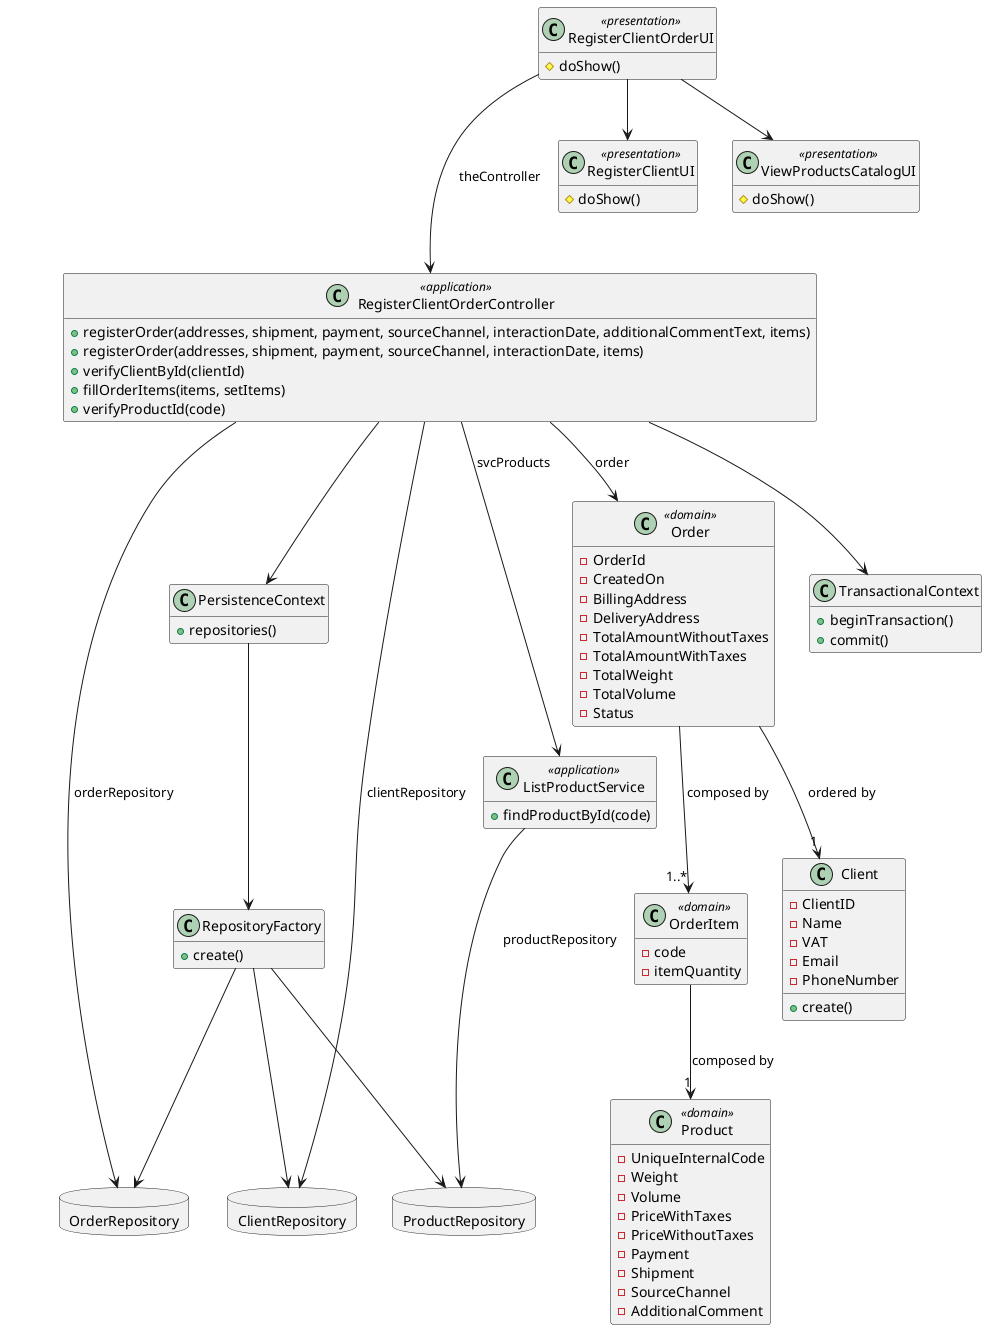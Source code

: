 @startuml

hide empty methods
hide empty attributes

class RegisterClientOrderUI <<presentation>>
class RegisterClientOrderController <<application>>
class Order <<domain>>
class OrderItem <<domain>>
class Product <<domain>>
class ListProductService <<application>>
class RegisterClientUI <<presentation>>
class ViewProductsCatalogUI <<presentation>>

class Order {
-OrderId /'automatically generated'/
- CreatedOn /'automatically generated na hora do registo do sistema'/
- BillingAddress
- DeliveryAddress
- TotalAmountWithoutTaxes
- TotalAmountWithTaxes
- TotalWeight
- TotalVolume
- Status
}

class ListProductService {
+findProductById(code)
}

database OrderRepository{
}

class PersistenceContext{
+repositories()
}



class Client{
+create()
}

class TransactionalContext{
+beginTransaction()
+commit()
}





class RegisterClientOrderController {
+registerOrder(addresses, shipment, payment, sourceChannel, interactionDate, additionalCommentText, items)
+registerOrder(addresses, shipment, payment, sourceChannel, interactionDate, items)
+verifyClientById(clientId)
+fillOrderItems(items, setItems)
+verifyProductId(code)
}

class RegisterClientOrderUI {
    #doShow()
}

class RegisterClientUI {
    #doShow()
}

class ViewProductsCatalogUI {
    #doShow()
}

class OrderItem {
-code
-itemQuantity
}

class Product {
-UniqueInternalCode
-Weight
-Volume
-PriceWithTaxes
-PriceWithoutTaxes
-Payment
-Shipment
-SourceChannel
-AdditionalComment
}

class Client {
- ClientID
- Name
- VAT
- Email
- PhoneNumber
}

database ClientRepository{
}

database ProductRepository {
}



class RepositoryFactory{
+create()
}


RegisterClientOrderUI ---> RegisterClientOrderController : theController
RegisterClientOrderController --> Order : order
RegisterClientOrderController --> OrderRepository : orderRepository

/'RegisterClientOrderUI ..> Order : order'/



Order --> "1..*" OrderItem : composed by
OrderItem --> "1" Product : composed by
Order --> "1" Client : ordered by

RegisterClientOrderController --> ClientRepository : clientRepository

/'RegisterClientOrderController --> Product : product'/
RegisterClientOrderController --> ListProductService : svcProducts

/'RegisterClientOrderUI ..> Client : chosenClient
RegisterClientOrderUI ..> OrderItem : orderItem
RegisterClientOrderUI ..> Product : product'/

ListProductService --> ProductRepository : productRepository

RegisterClientOrderController -->PersistenceContext
RegisterClientOrderController -->TransactionalContext

PersistenceContext -->RepositoryFactory
RepositoryFactory -->ClientRepository
RepositoryFactory -->ProductRepository
RepositoryFactory -->OrderRepository

RegisterClientOrderUI --> ViewProductsCatalogUI
RegisterClientOrderUI --> RegisterClientUI


@enduml
